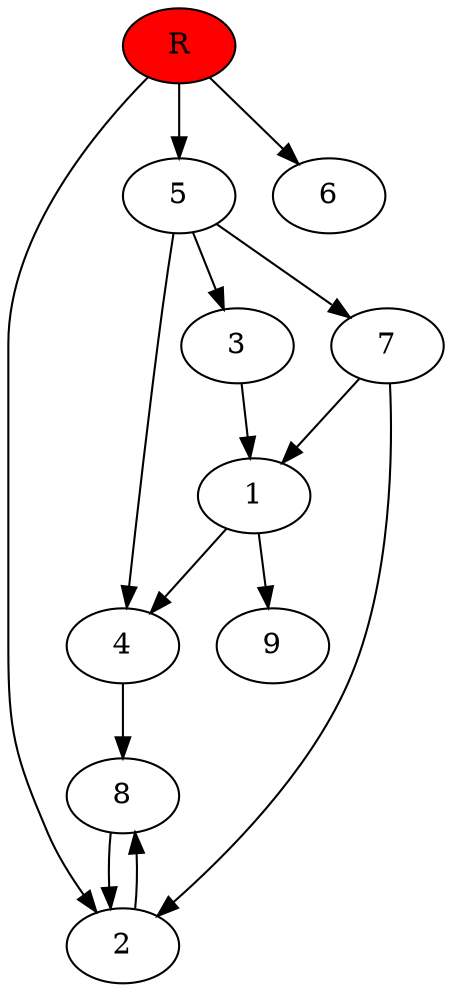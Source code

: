 digraph prb65974 {
	1
	2
	3
	4
	5
	6
	7
	8
	R [fillcolor="#ff0000" style=filled]
	1 -> 4
	1 -> 9
	2 -> 8
	3 -> 1
	4 -> 8
	5 -> 3
	5 -> 4
	5 -> 7
	7 -> 1
	7 -> 2
	8 -> 2
	R -> 2
	R -> 5
	R -> 6
}
